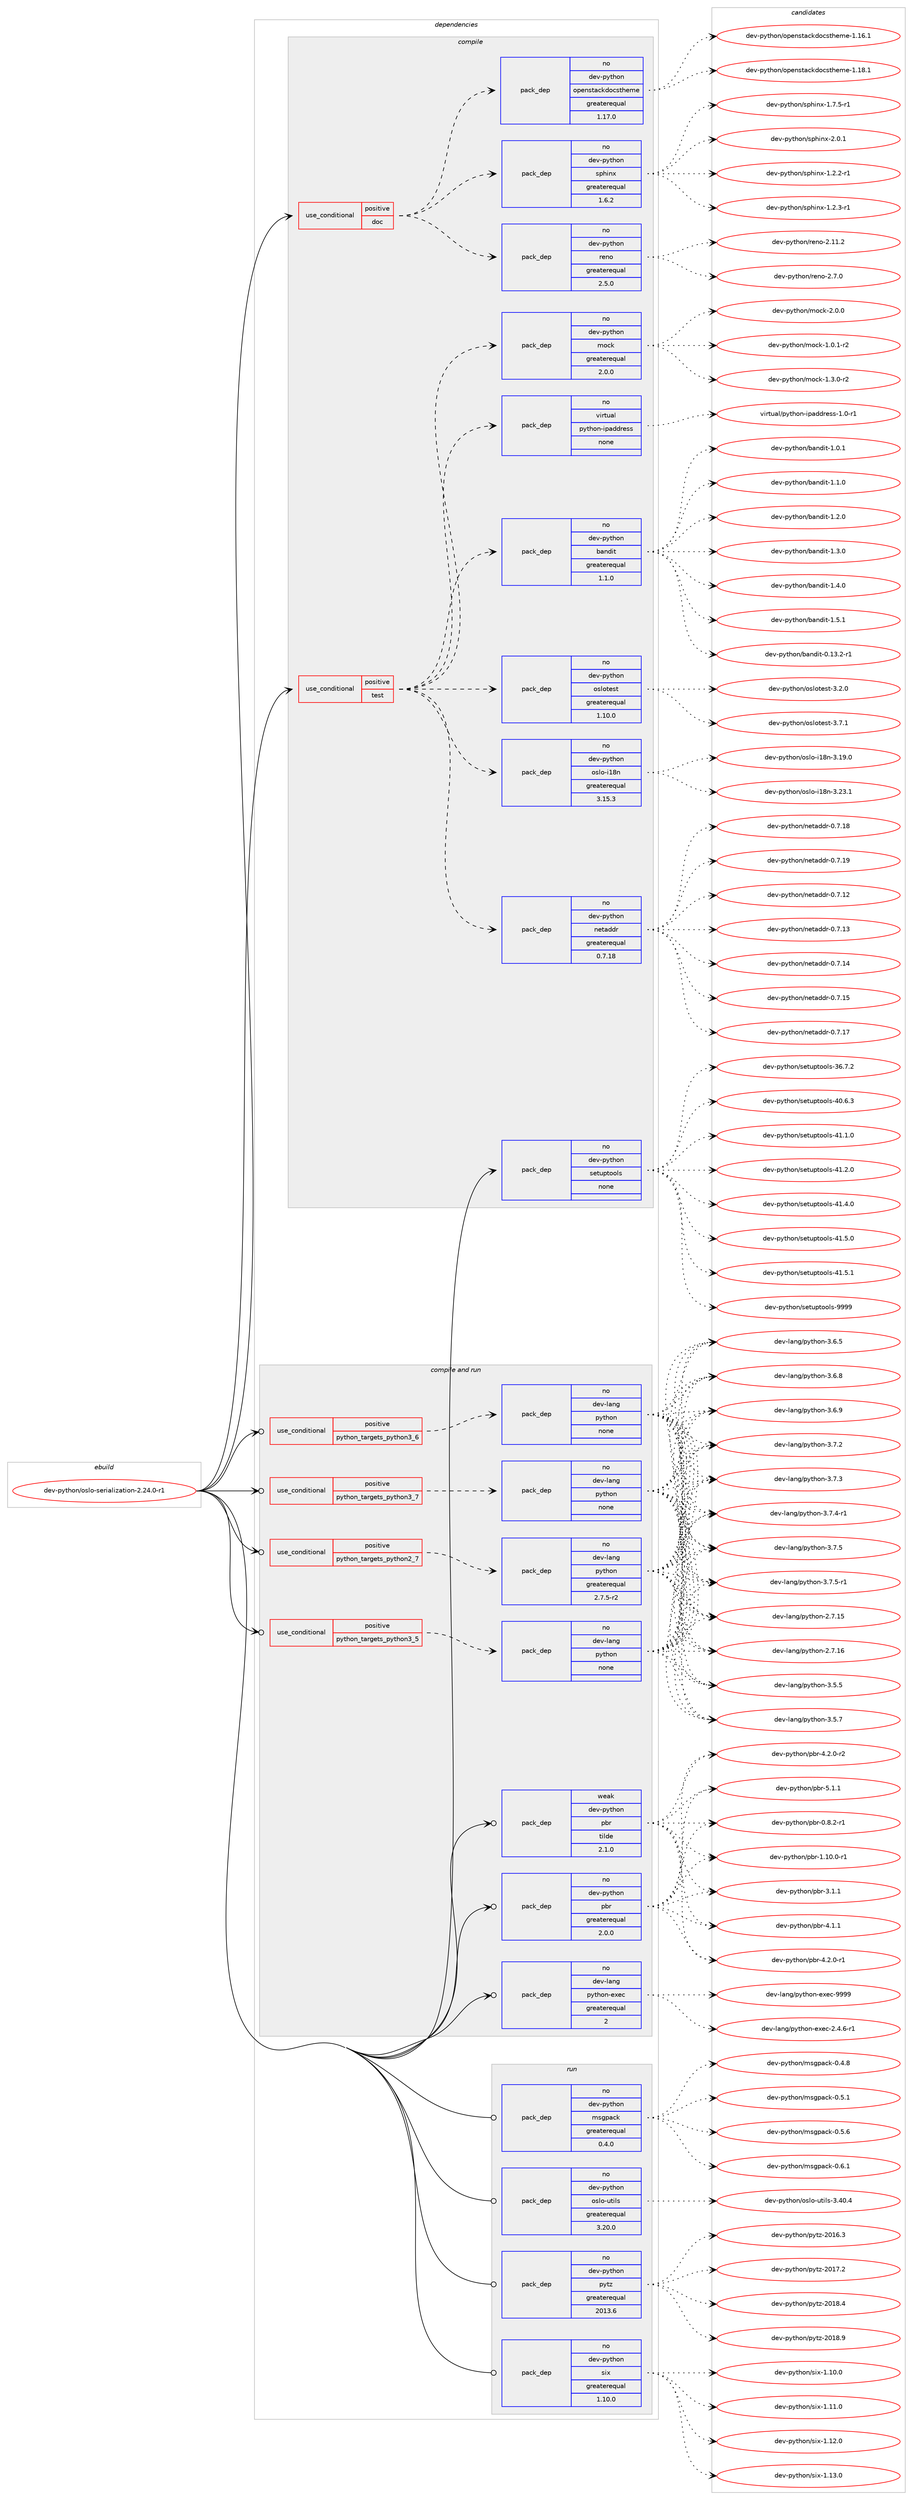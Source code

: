digraph prolog {

# *************
# Graph options
# *************

newrank=true;
concentrate=true;
compound=true;
graph [rankdir=LR,fontname=Helvetica,fontsize=10,ranksep=1.5];#, ranksep=2.5, nodesep=0.2];
edge  [arrowhead=vee];
node  [fontname=Helvetica,fontsize=10];

# **********
# The ebuild
# **********

subgraph cluster_leftcol {
color=gray;
rank=same;
label=<<i>ebuild</i>>;
id [label="dev-python/oslo-serialization-2.24.0-r1", color=red, width=4, href="../dev-python/oslo-serialization-2.24.0-r1.svg"];
}

# ****************
# The dependencies
# ****************

subgraph cluster_midcol {
color=gray;
label=<<i>dependencies</i>>;
subgraph cluster_compile {
fillcolor="#eeeeee";
style=filled;
label=<<i>compile</i>>;
subgraph cond143855 {
dependency619475 [label=<<TABLE BORDER="0" CELLBORDER="1" CELLSPACING="0" CELLPADDING="4"><TR><TD ROWSPAN="3" CELLPADDING="10">use_conditional</TD></TR><TR><TD>positive</TD></TR><TR><TD>doc</TD></TR></TABLE>>, shape=none, color=red];
subgraph pack463810 {
dependency619476 [label=<<TABLE BORDER="0" CELLBORDER="1" CELLSPACING="0" CELLPADDING="4" WIDTH="220"><TR><TD ROWSPAN="6" CELLPADDING="30">pack_dep</TD></TR><TR><TD WIDTH="110">no</TD></TR><TR><TD>dev-python</TD></TR><TR><TD>sphinx</TD></TR><TR><TD>greaterequal</TD></TR><TR><TD>1.6.2</TD></TR></TABLE>>, shape=none, color=blue];
}
dependency619475:e -> dependency619476:w [weight=20,style="dashed",arrowhead="vee"];
subgraph pack463811 {
dependency619477 [label=<<TABLE BORDER="0" CELLBORDER="1" CELLSPACING="0" CELLPADDING="4" WIDTH="220"><TR><TD ROWSPAN="6" CELLPADDING="30">pack_dep</TD></TR><TR><TD WIDTH="110">no</TD></TR><TR><TD>dev-python</TD></TR><TR><TD>openstackdocstheme</TD></TR><TR><TD>greaterequal</TD></TR><TR><TD>1.17.0</TD></TR></TABLE>>, shape=none, color=blue];
}
dependency619475:e -> dependency619477:w [weight=20,style="dashed",arrowhead="vee"];
subgraph pack463812 {
dependency619478 [label=<<TABLE BORDER="0" CELLBORDER="1" CELLSPACING="0" CELLPADDING="4" WIDTH="220"><TR><TD ROWSPAN="6" CELLPADDING="30">pack_dep</TD></TR><TR><TD WIDTH="110">no</TD></TR><TR><TD>dev-python</TD></TR><TR><TD>reno</TD></TR><TR><TD>greaterequal</TD></TR><TR><TD>2.5.0</TD></TR></TABLE>>, shape=none, color=blue];
}
dependency619475:e -> dependency619478:w [weight=20,style="dashed",arrowhead="vee"];
}
id:e -> dependency619475:w [weight=20,style="solid",arrowhead="vee"];
subgraph cond143856 {
dependency619479 [label=<<TABLE BORDER="0" CELLBORDER="1" CELLSPACING="0" CELLPADDING="4"><TR><TD ROWSPAN="3" CELLPADDING="10">use_conditional</TD></TR><TR><TD>positive</TD></TR><TR><TD>test</TD></TR></TABLE>>, shape=none, color=red];
subgraph pack463813 {
dependency619480 [label=<<TABLE BORDER="0" CELLBORDER="1" CELLSPACING="0" CELLPADDING="4" WIDTH="220"><TR><TD ROWSPAN="6" CELLPADDING="30">pack_dep</TD></TR><TR><TD WIDTH="110">no</TD></TR><TR><TD>virtual</TD></TR><TR><TD>python-ipaddress</TD></TR><TR><TD>none</TD></TR><TR><TD></TD></TR></TABLE>>, shape=none, color=blue];
}
dependency619479:e -> dependency619480:w [weight=20,style="dashed",arrowhead="vee"];
subgraph pack463814 {
dependency619481 [label=<<TABLE BORDER="0" CELLBORDER="1" CELLSPACING="0" CELLPADDING="4" WIDTH="220"><TR><TD ROWSPAN="6" CELLPADDING="30">pack_dep</TD></TR><TR><TD WIDTH="110">no</TD></TR><TR><TD>dev-python</TD></TR><TR><TD>mock</TD></TR><TR><TD>greaterequal</TD></TR><TR><TD>2.0.0</TD></TR></TABLE>>, shape=none, color=blue];
}
dependency619479:e -> dependency619481:w [weight=20,style="dashed",arrowhead="vee"];
subgraph pack463815 {
dependency619482 [label=<<TABLE BORDER="0" CELLBORDER="1" CELLSPACING="0" CELLPADDING="4" WIDTH="220"><TR><TD ROWSPAN="6" CELLPADDING="30">pack_dep</TD></TR><TR><TD WIDTH="110">no</TD></TR><TR><TD>dev-python</TD></TR><TR><TD>netaddr</TD></TR><TR><TD>greaterequal</TD></TR><TR><TD>0.7.18</TD></TR></TABLE>>, shape=none, color=blue];
}
dependency619479:e -> dependency619482:w [weight=20,style="dashed",arrowhead="vee"];
subgraph pack463816 {
dependency619483 [label=<<TABLE BORDER="0" CELLBORDER="1" CELLSPACING="0" CELLPADDING="4" WIDTH="220"><TR><TD ROWSPAN="6" CELLPADDING="30">pack_dep</TD></TR><TR><TD WIDTH="110">no</TD></TR><TR><TD>dev-python</TD></TR><TR><TD>oslo-i18n</TD></TR><TR><TD>greaterequal</TD></TR><TR><TD>3.15.3</TD></TR></TABLE>>, shape=none, color=blue];
}
dependency619479:e -> dependency619483:w [weight=20,style="dashed",arrowhead="vee"];
subgraph pack463817 {
dependency619484 [label=<<TABLE BORDER="0" CELLBORDER="1" CELLSPACING="0" CELLPADDING="4" WIDTH="220"><TR><TD ROWSPAN="6" CELLPADDING="30">pack_dep</TD></TR><TR><TD WIDTH="110">no</TD></TR><TR><TD>dev-python</TD></TR><TR><TD>oslotest</TD></TR><TR><TD>greaterequal</TD></TR><TR><TD>1.10.0</TD></TR></TABLE>>, shape=none, color=blue];
}
dependency619479:e -> dependency619484:w [weight=20,style="dashed",arrowhead="vee"];
subgraph pack463818 {
dependency619485 [label=<<TABLE BORDER="0" CELLBORDER="1" CELLSPACING="0" CELLPADDING="4" WIDTH="220"><TR><TD ROWSPAN="6" CELLPADDING="30">pack_dep</TD></TR><TR><TD WIDTH="110">no</TD></TR><TR><TD>dev-python</TD></TR><TR><TD>bandit</TD></TR><TR><TD>greaterequal</TD></TR><TR><TD>1.1.0</TD></TR></TABLE>>, shape=none, color=blue];
}
dependency619479:e -> dependency619485:w [weight=20,style="dashed",arrowhead="vee"];
}
id:e -> dependency619479:w [weight=20,style="solid",arrowhead="vee"];
subgraph pack463819 {
dependency619486 [label=<<TABLE BORDER="0" CELLBORDER="1" CELLSPACING="0" CELLPADDING="4" WIDTH="220"><TR><TD ROWSPAN="6" CELLPADDING="30">pack_dep</TD></TR><TR><TD WIDTH="110">no</TD></TR><TR><TD>dev-python</TD></TR><TR><TD>setuptools</TD></TR><TR><TD>none</TD></TR><TR><TD></TD></TR></TABLE>>, shape=none, color=blue];
}
id:e -> dependency619486:w [weight=20,style="solid",arrowhead="vee"];
}
subgraph cluster_compileandrun {
fillcolor="#eeeeee";
style=filled;
label=<<i>compile and run</i>>;
subgraph cond143857 {
dependency619487 [label=<<TABLE BORDER="0" CELLBORDER="1" CELLSPACING="0" CELLPADDING="4"><TR><TD ROWSPAN="3" CELLPADDING="10">use_conditional</TD></TR><TR><TD>positive</TD></TR><TR><TD>python_targets_python2_7</TD></TR></TABLE>>, shape=none, color=red];
subgraph pack463820 {
dependency619488 [label=<<TABLE BORDER="0" CELLBORDER="1" CELLSPACING="0" CELLPADDING="4" WIDTH="220"><TR><TD ROWSPAN="6" CELLPADDING="30">pack_dep</TD></TR><TR><TD WIDTH="110">no</TD></TR><TR><TD>dev-lang</TD></TR><TR><TD>python</TD></TR><TR><TD>greaterequal</TD></TR><TR><TD>2.7.5-r2</TD></TR></TABLE>>, shape=none, color=blue];
}
dependency619487:e -> dependency619488:w [weight=20,style="dashed",arrowhead="vee"];
}
id:e -> dependency619487:w [weight=20,style="solid",arrowhead="odotvee"];
subgraph cond143858 {
dependency619489 [label=<<TABLE BORDER="0" CELLBORDER="1" CELLSPACING="0" CELLPADDING="4"><TR><TD ROWSPAN="3" CELLPADDING="10">use_conditional</TD></TR><TR><TD>positive</TD></TR><TR><TD>python_targets_python3_5</TD></TR></TABLE>>, shape=none, color=red];
subgraph pack463821 {
dependency619490 [label=<<TABLE BORDER="0" CELLBORDER="1" CELLSPACING="0" CELLPADDING="4" WIDTH="220"><TR><TD ROWSPAN="6" CELLPADDING="30">pack_dep</TD></TR><TR><TD WIDTH="110">no</TD></TR><TR><TD>dev-lang</TD></TR><TR><TD>python</TD></TR><TR><TD>none</TD></TR><TR><TD></TD></TR></TABLE>>, shape=none, color=blue];
}
dependency619489:e -> dependency619490:w [weight=20,style="dashed",arrowhead="vee"];
}
id:e -> dependency619489:w [weight=20,style="solid",arrowhead="odotvee"];
subgraph cond143859 {
dependency619491 [label=<<TABLE BORDER="0" CELLBORDER="1" CELLSPACING="0" CELLPADDING="4"><TR><TD ROWSPAN="3" CELLPADDING="10">use_conditional</TD></TR><TR><TD>positive</TD></TR><TR><TD>python_targets_python3_6</TD></TR></TABLE>>, shape=none, color=red];
subgraph pack463822 {
dependency619492 [label=<<TABLE BORDER="0" CELLBORDER="1" CELLSPACING="0" CELLPADDING="4" WIDTH="220"><TR><TD ROWSPAN="6" CELLPADDING="30">pack_dep</TD></TR><TR><TD WIDTH="110">no</TD></TR><TR><TD>dev-lang</TD></TR><TR><TD>python</TD></TR><TR><TD>none</TD></TR><TR><TD></TD></TR></TABLE>>, shape=none, color=blue];
}
dependency619491:e -> dependency619492:w [weight=20,style="dashed",arrowhead="vee"];
}
id:e -> dependency619491:w [weight=20,style="solid",arrowhead="odotvee"];
subgraph cond143860 {
dependency619493 [label=<<TABLE BORDER="0" CELLBORDER="1" CELLSPACING="0" CELLPADDING="4"><TR><TD ROWSPAN="3" CELLPADDING="10">use_conditional</TD></TR><TR><TD>positive</TD></TR><TR><TD>python_targets_python3_7</TD></TR></TABLE>>, shape=none, color=red];
subgraph pack463823 {
dependency619494 [label=<<TABLE BORDER="0" CELLBORDER="1" CELLSPACING="0" CELLPADDING="4" WIDTH="220"><TR><TD ROWSPAN="6" CELLPADDING="30">pack_dep</TD></TR><TR><TD WIDTH="110">no</TD></TR><TR><TD>dev-lang</TD></TR><TR><TD>python</TD></TR><TR><TD>none</TD></TR><TR><TD></TD></TR></TABLE>>, shape=none, color=blue];
}
dependency619493:e -> dependency619494:w [weight=20,style="dashed",arrowhead="vee"];
}
id:e -> dependency619493:w [weight=20,style="solid",arrowhead="odotvee"];
subgraph pack463824 {
dependency619495 [label=<<TABLE BORDER="0" CELLBORDER="1" CELLSPACING="0" CELLPADDING="4" WIDTH="220"><TR><TD ROWSPAN="6" CELLPADDING="30">pack_dep</TD></TR><TR><TD WIDTH="110">no</TD></TR><TR><TD>dev-lang</TD></TR><TR><TD>python-exec</TD></TR><TR><TD>greaterequal</TD></TR><TR><TD>2</TD></TR></TABLE>>, shape=none, color=blue];
}
id:e -> dependency619495:w [weight=20,style="solid",arrowhead="odotvee"];
subgraph pack463825 {
dependency619496 [label=<<TABLE BORDER="0" CELLBORDER="1" CELLSPACING="0" CELLPADDING="4" WIDTH="220"><TR><TD ROWSPAN="6" CELLPADDING="30">pack_dep</TD></TR><TR><TD WIDTH="110">no</TD></TR><TR><TD>dev-python</TD></TR><TR><TD>pbr</TD></TR><TR><TD>greaterequal</TD></TR><TR><TD>2.0.0</TD></TR></TABLE>>, shape=none, color=blue];
}
id:e -> dependency619496:w [weight=20,style="solid",arrowhead="odotvee"];
subgraph pack463826 {
dependency619497 [label=<<TABLE BORDER="0" CELLBORDER="1" CELLSPACING="0" CELLPADDING="4" WIDTH="220"><TR><TD ROWSPAN="6" CELLPADDING="30">pack_dep</TD></TR><TR><TD WIDTH="110">weak</TD></TR><TR><TD>dev-python</TD></TR><TR><TD>pbr</TD></TR><TR><TD>tilde</TD></TR><TR><TD>2.1.0</TD></TR></TABLE>>, shape=none, color=blue];
}
id:e -> dependency619497:w [weight=20,style="solid",arrowhead="odotvee"];
}
subgraph cluster_run {
fillcolor="#eeeeee";
style=filled;
label=<<i>run</i>>;
subgraph pack463827 {
dependency619498 [label=<<TABLE BORDER="0" CELLBORDER="1" CELLSPACING="0" CELLPADDING="4" WIDTH="220"><TR><TD ROWSPAN="6" CELLPADDING="30">pack_dep</TD></TR><TR><TD WIDTH="110">no</TD></TR><TR><TD>dev-python</TD></TR><TR><TD>msgpack</TD></TR><TR><TD>greaterequal</TD></TR><TR><TD>0.4.0</TD></TR></TABLE>>, shape=none, color=blue];
}
id:e -> dependency619498:w [weight=20,style="solid",arrowhead="odot"];
subgraph pack463828 {
dependency619499 [label=<<TABLE BORDER="0" CELLBORDER="1" CELLSPACING="0" CELLPADDING="4" WIDTH="220"><TR><TD ROWSPAN="6" CELLPADDING="30">pack_dep</TD></TR><TR><TD WIDTH="110">no</TD></TR><TR><TD>dev-python</TD></TR><TR><TD>oslo-utils</TD></TR><TR><TD>greaterequal</TD></TR><TR><TD>3.20.0</TD></TR></TABLE>>, shape=none, color=blue];
}
id:e -> dependency619499:w [weight=20,style="solid",arrowhead="odot"];
subgraph pack463829 {
dependency619500 [label=<<TABLE BORDER="0" CELLBORDER="1" CELLSPACING="0" CELLPADDING="4" WIDTH="220"><TR><TD ROWSPAN="6" CELLPADDING="30">pack_dep</TD></TR><TR><TD WIDTH="110">no</TD></TR><TR><TD>dev-python</TD></TR><TR><TD>pytz</TD></TR><TR><TD>greaterequal</TD></TR><TR><TD>2013.6</TD></TR></TABLE>>, shape=none, color=blue];
}
id:e -> dependency619500:w [weight=20,style="solid",arrowhead="odot"];
subgraph pack463830 {
dependency619501 [label=<<TABLE BORDER="0" CELLBORDER="1" CELLSPACING="0" CELLPADDING="4" WIDTH="220"><TR><TD ROWSPAN="6" CELLPADDING="30">pack_dep</TD></TR><TR><TD WIDTH="110">no</TD></TR><TR><TD>dev-python</TD></TR><TR><TD>six</TD></TR><TR><TD>greaterequal</TD></TR><TR><TD>1.10.0</TD></TR></TABLE>>, shape=none, color=blue];
}
id:e -> dependency619501:w [weight=20,style="solid",arrowhead="odot"];
}
}

# **************
# The candidates
# **************

subgraph cluster_choices {
rank=same;
color=gray;
label=<<i>candidates</i>>;

subgraph choice463810 {
color=black;
nodesep=1;
choice10010111845112121116104111110471151121041051101204549465046504511449 [label="dev-python/sphinx-1.2.2-r1", color=red, width=4,href="../dev-python/sphinx-1.2.2-r1.svg"];
choice10010111845112121116104111110471151121041051101204549465046514511449 [label="dev-python/sphinx-1.2.3-r1", color=red, width=4,href="../dev-python/sphinx-1.2.3-r1.svg"];
choice10010111845112121116104111110471151121041051101204549465546534511449 [label="dev-python/sphinx-1.7.5-r1", color=red, width=4,href="../dev-python/sphinx-1.7.5-r1.svg"];
choice1001011184511212111610411111047115112104105110120455046484649 [label="dev-python/sphinx-2.0.1", color=red, width=4,href="../dev-python/sphinx-2.0.1.svg"];
dependency619476:e -> choice10010111845112121116104111110471151121041051101204549465046504511449:w [style=dotted,weight="100"];
dependency619476:e -> choice10010111845112121116104111110471151121041051101204549465046514511449:w [style=dotted,weight="100"];
dependency619476:e -> choice10010111845112121116104111110471151121041051101204549465546534511449:w [style=dotted,weight="100"];
dependency619476:e -> choice1001011184511212111610411111047115112104105110120455046484649:w [style=dotted,weight="100"];
}
subgraph choice463811 {
color=black;
nodesep=1;
choice100101118451121211161041111104711111210111011511697991071001119911511610410110910145494649544649 [label="dev-python/openstackdocstheme-1.16.1", color=red, width=4,href="../dev-python/openstackdocstheme-1.16.1.svg"];
choice100101118451121211161041111104711111210111011511697991071001119911511610410110910145494649564649 [label="dev-python/openstackdocstheme-1.18.1", color=red, width=4,href="../dev-python/openstackdocstheme-1.18.1.svg"];
dependency619477:e -> choice100101118451121211161041111104711111210111011511697991071001119911511610410110910145494649544649:w [style=dotted,weight="100"];
dependency619477:e -> choice100101118451121211161041111104711111210111011511697991071001119911511610410110910145494649564649:w [style=dotted,weight="100"];
}
subgraph choice463812 {
color=black;
nodesep=1;
choice100101118451121211161041111104711410111011145504649494650 [label="dev-python/reno-2.11.2", color=red, width=4,href="../dev-python/reno-2.11.2.svg"];
choice1001011184511212111610411111047114101110111455046554648 [label="dev-python/reno-2.7.0", color=red, width=4,href="../dev-python/reno-2.7.0.svg"];
dependency619478:e -> choice100101118451121211161041111104711410111011145504649494650:w [style=dotted,weight="100"];
dependency619478:e -> choice1001011184511212111610411111047114101110111455046554648:w [style=dotted,weight="100"];
}
subgraph choice463813 {
color=black;
nodesep=1;
choice11810511411611797108471121211161041111104510511297100100114101115115454946484511449 [label="virtual/python-ipaddress-1.0-r1", color=red, width=4,href="../virtual/python-ipaddress-1.0-r1.svg"];
dependency619480:e -> choice11810511411611797108471121211161041111104510511297100100114101115115454946484511449:w [style=dotted,weight="100"];
}
subgraph choice463814 {
color=black;
nodesep=1;
choice1001011184511212111610411111047109111991074549464846494511450 [label="dev-python/mock-1.0.1-r2", color=red, width=4,href="../dev-python/mock-1.0.1-r2.svg"];
choice1001011184511212111610411111047109111991074549465146484511450 [label="dev-python/mock-1.3.0-r2", color=red, width=4,href="../dev-python/mock-1.3.0-r2.svg"];
choice100101118451121211161041111104710911199107455046484648 [label="dev-python/mock-2.0.0", color=red, width=4,href="../dev-python/mock-2.0.0.svg"];
dependency619481:e -> choice1001011184511212111610411111047109111991074549464846494511450:w [style=dotted,weight="100"];
dependency619481:e -> choice1001011184511212111610411111047109111991074549465146484511450:w [style=dotted,weight="100"];
dependency619481:e -> choice100101118451121211161041111104710911199107455046484648:w [style=dotted,weight="100"];
}
subgraph choice463815 {
color=black;
nodesep=1;
choice10010111845112121116104111110471101011169710010011445484655464950 [label="dev-python/netaddr-0.7.12", color=red, width=4,href="../dev-python/netaddr-0.7.12.svg"];
choice10010111845112121116104111110471101011169710010011445484655464951 [label="dev-python/netaddr-0.7.13", color=red, width=4,href="../dev-python/netaddr-0.7.13.svg"];
choice10010111845112121116104111110471101011169710010011445484655464952 [label="dev-python/netaddr-0.7.14", color=red, width=4,href="../dev-python/netaddr-0.7.14.svg"];
choice10010111845112121116104111110471101011169710010011445484655464953 [label="dev-python/netaddr-0.7.15", color=red, width=4,href="../dev-python/netaddr-0.7.15.svg"];
choice10010111845112121116104111110471101011169710010011445484655464955 [label="dev-python/netaddr-0.7.17", color=red, width=4,href="../dev-python/netaddr-0.7.17.svg"];
choice10010111845112121116104111110471101011169710010011445484655464956 [label="dev-python/netaddr-0.7.18", color=red, width=4,href="../dev-python/netaddr-0.7.18.svg"];
choice10010111845112121116104111110471101011169710010011445484655464957 [label="dev-python/netaddr-0.7.19", color=red, width=4,href="../dev-python/netaddr-0.7.19.svg"];
dependency619482:e -> choice10010111845112121116104111110471101011169710010011445484655464950:w [style=dotted,weight="100"];
dependency619482:e -> choice10010111845112121116104111110471101011169710010011445484655464951:w [style=dotted,weight="100"];
dependency619482:e -> choice10010111845112121116104111110471101011169710010011445484655464952:w [style=dotted,weight="100"];
dependency619482:e -> choice10010111845112121116104111110471101011169710010011445484655464953:w [style=dotted,weight="100"];
dependency619482:e -> choice10010111845112121116104111110471101011169710010011445484655464955:w [style=dotted,weight="100"];
dependency619482:e -> choice10010111845112121116104111110471101011169710010011445484655464956:w [style=dotted,weight="100"];
dependency619482:e -> choice10010111845112121116104111110471101011169710010011445484655464957:w [style=dotted,weight="100"];
}
subgraph choice463816 {
color=black;
nodesep=1;
choice100101118451121211161041111104711111510811145105495611045514649574648 [label="dev-python/oslo-i18n-3.19.0", color=red, width=4,href="../dev-python/oslo-i18n-3.19.0.svg"];
choice100101118451121211161041111104711111510811145105495611045514650514649 [label="dev-python/oslo-i18n-3.23.1", color=red, width=4,href="../dev-python/oslo-i18n-3.23.1.svg"];
dependency619483:e -> choice100101118451121211161041111104711111510811145105495611045514649574648:w [style=dotted,weight="100"];
dependency619483:e -> choice100101118451121211161041111104711111510811145105495611045514650514649:w [style=dotted,weight="100"];
}
subgraph choice463817 {
color=black;
nodesep=1;
choice1001011184511212111610411111047111115108111116101115116455146504648 [label="dev-python/oslotest-3.2.0", color=red, width=4,href="../dev-python/oslotest-3.2.0.svg"];
choice1001011184511212111610411111047111115108111116101115116455146554649 [label="dev-python/oslotest-3.7.1", color=red, width=4,href="../dev-python/oslotest-3.7.1.svg"];
dependency619484:e -> choice1001011184511212111610411111047111115108111116101115116455146504648:w [style=dotted,weight="100"];
dependency619484:e -> choice1001011184511212111610411111047111115108111116101115116455146554649:w [style=dotted,weight="100"];
}
subgraph choice463818 {
color=black;
nodesep=1;
choice10010111845112121116104111110479897110100105116454846495146504511449 [label="dev-python/bandit-0.13.2-r1", color=red, width=4,href="../dev-python/bandit-0.13.2-r1.svg"];
choice10010111845112121116104111110479897110100105116454946484649 [label="dev-python/bandit-1.0.1", color=red, width=4,href="../dev-python/bandit-1.0.1.svg"];
choice10010111845112121116104111110479897110100105116454946494648 [label="dev-python/bandit-1.1.0", color=red, width=4,href="../dev-python/bandit-1.1.0.svg"];
choice10010111845112121116104111110479897110100105116454946504648 [label="dev-python/bandit-1.2.0", color=red, width=4,href="../dev-python/bandit-1.2.0.svg"];
choice10010111845112121116104111110479897110100105116454946514648 [label="dev-python/bandit-1.3.0", color=red, width=4,href="../dev-python/bandit-1.3.0.svg"];
choice10010111845112121116104111110479897110100105116454946524648 [label="dev-python/bandit-1.4.0", color=red, width=4,href="../dev-python/bandit-1.4.0.svg"];
choice10010111845112121116104111110479897110100105116454946534649 [label="dev-python/bandit-1.5.1", color=red, width=4,href="../dev-python/bandit-1.5.1.svg"];
dependency619485:e -> choice10010111845112121116104111110479897110100105116454846495146504511449:w [style=dotted,weight="100"];
dependency619485:e -> choice10010111845112121116104111110479897110100105116454946484649:w [style=dotted,weight="100"];
dependency619485:e -> choice10010111845112121116104111110479897110100105116454946494648:w [style=dotted,weight="100"];
dependency619485:e -> choice10010111845112121116104111110479897110100105116454946504648:w [style=dotted,weight="100"];
dependency619485:e -> choice10010111845112121116104111110479897110100105116454946514648:w [style=dotted,weight="100"];
dependency619485:e -> choice10010111845112121116104111110479897110100105116454946524648:w [style=dotted,weight="100"];
dependency619485:e -> choice10010111845112121116104111110479897110100105116454946534649:w [style=dotted,weight="100"];
}
subgraph choice463819 {
color=black;
nodesep=1;
choice100101118451121211161041111104711510111611711211611111110811545515446554650 [label="dev-python/setuptools-36.7.2", color=red, width=4,href="../dev-python/setuptools-36.7.2.svg"];
choice100101118451121211161041111104711510111611711211611111110811545524846544651 [label="dev-python/setuptools-40.6.3", color=red, width=4,href="../dev-python/setuptools-40.6.3.svg"];
choice100101118451121211161041111104711510111611711211611111110811545524946494648 [label="dev-python/setuptools-41.1.0", color=red, width=4,href="../dev-python/setuptools-41.1.0.svg"];
choice100101118451121211161041111104711510111611711211611111110811545524946504648 [label="dev-python/setuptools-41.2.0", color=red, width=4,href="../dev-python/setuptools-41.2.0.svg"];
choice100101118451121211161041111104711510111611711211611111110811545524946524648 [label="dev-python/setuptools-41.4.0", color=red, width=4,href="../dev-python/setuptools-41.4.0.svg"];
choice100101118451121211161041111104711510111611711211611111110811545524946534648 [label="dev-python/setuptools-41.5.0", color=red, width=4,href="../dev-python/setuptools-41.5.0.svg"];
choice100101118451121211161041111104711510111611711211611111110811545524946534649 [label="dev-python/setuptools-41.5.1", color=red, width=4,href="../dev-python/setuptools-41.5.1.svg"];
choice10010111845112121116104111110471151011161171121161111111081154557575757 [label="dev-python/setuptools-9999", color=red, width=4,href="../dev-python/setuptools-9999.svg"];
dependency619486:e -> choice100101118451121211161041111104711510111611711211611111110811545515446554650:w [style=dotted,weight="100"];
dependency619486:e -> choice100101118451121211161041111104711510111611711211611111110811545524846544651:w [style=dotted,weight="100"];
dependency619486:e -> choice100101118451121211161041111104711510111611711211611111110811545524946494648:w [style=dotted,weight="100"];
dependency619486:e -> choice100101118451121211161041111104711510111611711211611111110811545524946504648:w [style=dotted,weight="100"];
dependency619486:e -> choice100101118451121211161041111104711510111611711211611111110811545524946524648:w [style=dotted,weight="100"];
dependency619486:e -> choice100101118451121211161041111104711510111611711211611111110811545524946534648:w [style=dotted,weight="100"];
dependency619486:e -> choice100101118451121211161041111104711510111611711211611111110811545524946534649:w [style=dotted,weight="100"];
dependency619486:e -> choice10010111845112121116104111110471151011161171121161111111081154557575757:w [style=dotted,weight="100"];
}
subgraph choice463820 {
color=black;
nodesep=1;
choice10010111845108971101034711212111610411111045504655464953 [label="dev-lang/python-2.7.15", color=red, width=4,href="../dev-lang/python-2.7.15.svg"];
choice10010111845108971101034711212111610411111045504655464954 [label="dev-lang/python-2.7.16", color=red, width=4,href="../dev-lang/python-2.7.16.svg"];
choice100101118451089711010347112121116104111110455146534653 [label="dev-lang/python-3.5.5", color=red, width=4,href="../dev-lang/python-3.5.5.svg"];
choice100101118451089711010347112121116104111110455146534655 [label="dev-lang/python-3.5.7", color=red, width=4,href="../dev-lang/python-3.5.7.svg"];
choice100101118451089711010347112121116104111110455146544653 [label="dev-lang/python-3.6.5", color=red, width=4,href="../dev-lang/python-3.6.5.svg"];
choice100101118451089711010347112121116104111110455146544656 [label="dev-lang/python-3.6.8", color=red, width=4,href="../dev-lang/python-3.6.8.svg"];
choice100101118451089711010347112121116104111110455146544657 [label="dev-lang/python-3.6.9", color=red, width=4,href="../dev-lang/python-3.6.9.svg"];
choice100101118451089711010347112121116104111110455146554650 [label="dev-lang/python-3.7.2", color=red, width=4,href="../dev-lang/python-3.7.2.svg"];
choice100101118451089711010347112121116104111110455146554651 [label="dev-lang/python-3.7.3", color=red, width=4,href="../dev-lang/python-3.7.3.svg"];
choice1001011184510897110103471121211161041111104551465546524511449 [label="dev-lang/python-3.7.4-r1", color=red, width=4,href="../dev-lang/python-3.7.4-r1.svg"];
choice100101118451089711010347112121116104111110455146554653 [label="dev-lang/python-3.7.5", color=red, width=4,href="../dev-lang/python-3.7.5.svg"];
choice1001011184510897110103471121211161041111104551465546534511449 [label="dev-lang/python-3.7.5-r1", color=red, width=4,href="../dev-lang/python-3.7.5-r1.svg"];
dependency619488:e -> choice10010111845108971101034711212111610411111045504655464953:w [style=dotted,weight="100"];
dependency619488:e -> choice10010111845108971101034711212111610411111045504655464954:w [style=dotted,weight="100"];
dependency619488:e -> choice100101118451089711010347112121116104111110455146534653:w [style=dotted,weight="100"];
dependency619488:e -> choice100101118451089711010347112121116104111110455146534655:w [style=dotted,weight="100"];
dependency619488:e -> choice100101118451089711010347112121116104111110455146544653:w [style=dotted,weight="100"];
dependency619488:e -> choice100101118451089711010347112121116104111110455146544656:w [style=dotted,weight="100"];
dependency619488:e -> choice100101118451089711010347112121116104111110455146544657:w [style=dotted,weight="100"];
dependency619488:e -> choice100101118451089711010347112121116104111110455146554650:w [style=dotted,weight="100"];
dependency619488:e -> choice100101118451089711010347112121116104111110455146554651:w [style=dotted,weight="100"];
dependency619488:e -> choice1001011184510897110103471121211161041111104551465546524511449:w [style=dotted,weight="100"];
dependency619488:e -> choice100101118451089711010347112121116104111110455146554653:w [style=dotted,weight="100"];
dependency619488:e -> choice1001011184510897110103471121211161041111104551465546534511449:w [style=dotted,weight="100"];
}
subgraph choice463821 {
color=black;
nodesep=1;
choice10010111845108971101034711212111610411111045504655464953 [label="dev-lang/python-2.7.15", color=red, width=4,href="../dev-lang/python-2.7.15.svg"];
choice10010111845108971101034711212111610411111045504655464954 [label="dev-lang/python-2.7.16", color=red, width=4,href="../dev-lang/python-2.7.16.svg"];
choice100101118451089711010347112121116104111110455146534653 [label="dev-lang/python-3.5.5", color=red, width=4,href="../dev-lang/python-3.5.5.svg"];
choice100101118451089711010347112121116104111110455146534655 [label="dev-lang/python-3.5.7", color=red, width=4,href="../dev-lang/python-3.5.7.svg"];
choice100101118451089711010347112121116104111110455146544653 [label="dev-lang/python-3.6.5", color=red, width=4,href="../dev-lang/python-3.6.5.svg"];
choice100101118451089711010347112121116104111110455146544656 [label="dev-lang/python-3.6.8", color=red, width=4,href="../dev-lang/python-3.6.8.svg"];
choice100101118451089711010347112121116104111110455146544657 [label="dev-lang/python-3.6.9", color=red, width=4,href="../dev-lang/python-3.6.9.svg"];
choice100101118451089711010347112121116104111110455146554650 [label="dev-lang/python-3.7.2", color=red, width=4,href="../dev-lang/python-3.7.2.svg"];
choice100101118451089711010347112121116104111110455146554651 [label="dev-lang/python-3.7.3", color=red, width=4,href="../dev-lang/python-3.7.3.svg"];
choice1001011184510897110103471121211161041111104551465546524511449 [label="dev-lang/python-3.7.4-r1", color=red, width=4,href="../dev-lang/python-3.7.4-r1.svg"];
choice100101118451089711010347112121116104111110455146554653 [label="dev-lang/python-3.7.5", color=red, width=4,href="../dev-lang/python-3.7.5.svg"];
choice1001011184510897110103471121211161041111104551465546534511449 [label="dev-lang/python-3.7.5-r1", color=red, width=4,href="../dev-lang/python-3.7.5-r1.svg"];
dependency619490:e -> choice10010111845108971101034711212111610411111045504655464953:w [style=dotted,weight="100"];
dependency619490:e -> choice10010111845108971101034711212111610411111045504655464954:w [style=dotted,weight="100"];
dependency619490:e -> choice100101118451089711010347112121116104111110455146534653:w [style=dotted,weight="100"];
dependency619490:e -> choice100101118451089711010347112121116104111110455146534655:w [style=dotted,weight="100"];
dependency619490:e -> choice100101118451089711010347112121116104111110455146544653:w [style=dotted,weight="100"];
dependency619490:e -> choice100101118451089711010347112121116104111110455146544656:w [style=dotted,weight="100"];
dependency619490:e -> choice100101118451089711010347112121116104111110455146544657:w [style=dotted,weight="100"];
dependency619490:e -> choice100101118451089711010347112121116104111110455146554650:w [style=dotted,weight="100"];
dependency619490:e -> choice100101118451089711010347112121116104111110455146554651:w [style=dotted,weight="100"];
dependency619490:e -> choice1001011184510897110103471121211161041111104551465546524511449:w [style=dotted,weight="100"];
dependency619490:e -> choice100101118451089711010347112121116104111110455146554653:w [style=dotted,weight="100"];
dependency619490:e -> choice1001011184510897110103471121211161041111104551465546534511449:w [style=dotted,weight="100"];
}
subgraph choice463822 {
color=black;
nodesep=1;
choice10010111845108971101034711212111610411111045504655464953 [label="dev-lang/python-2.7.15", color=red, width=4,href="../dev-lang/python-2.7.15.svg"];
choice10010111845108971101034711212111610411111045504655464954 [label="dev-lang/python-2.7.16", color=red, width=4,href="../dev-lang/python-2.7.16.svg"];
choice100101118451089711010347112121116104111110455146534653 [label="dev-lang/python-3.5.5", color=red, width=4,href="../dev-lang/python-3.5.5.svg"];
choice100101118451089711010347112121116104111110455146534655 [label="dev-lang/python-3.5.7", color=red, width=4,href="../dev-lang/python-3.5.7.svg"];
choice100101118451089711010347112121116104111110455146544653 [label="dev-lang/python-3.6.5", color=red, width=4,href="../dev-lang/python-3.6.5.svg"];
choice100101118451089711010347112121116104111110455146544656 [label="dev-lang/python-3.6.8", color=red, width=4,href="../dev-lang/python-3.6.8.svg"];
choice100101118451089711010347112121116104111110455146544657 [label="dev-lang/python-3.6.9", color=red, width=4,href="../dev-lang/python-3.6.9.svg"];
choice100101118451089711010347112121116104111110455146554650 [label="dev-lang/python-3.7.2", color=red, width=4,href="../dev-lang/python-3.7.2.svg"];
choice100101118451089711010347112121116104111110455146554651 [label="dev-lang/python-3.7.3", color=red, width=4,href="../dev-lang/python-3.7.3.svg"];
choice1001011184510897110103471121211161041111104551465546524511449 [label="dev-lang/python-3.7.4-r1", color=red, width=4,href="../dev-lang/python-3.7.4-r1.svg"];
choice100101118451089711010347112121116104111110455146554653 [label="dev-lang/python-3.7.5", color=red, width=4,href="../dev-lang/python-3.7.5.svg"];
choice1001011184510897110103471121211161041111104551465546534511449 [label="dev-lang/python-3.7.5-r1", color=red, width=4,href="../dev-lang/python-3.7.5-r1.svg"];
dependency619492:e -> choice10010111845108971101034711212111610411111045504655464953:w [style=dotted,weight="100"];
dependency619492:e -> choice10010111845108971101034711212111610411111045504655464954:w [style=dotted,weight="100"];
dependency619492:e -> choice100101118451089711010347112121116104111110455146534653:w [style=dotted,weight="100"];
dependency619492:e -> choice100101118451089711010347112121116104111110455146534655:w [style=dotted,weight="100"];
dependency619492:e -> choice100101118451089711010347112121116104111110455146544653:w [style=dotted,weight="100"];
dependency619492:e -> choice100101118451089711010347112121116104111110455146544656:w [style=dotted,weight="100"];
dependency619492:e -> choice100101118451089711010347112121116104111110455146544657:w [style=dotted,weight="100"];
dependency619492:e -> choice100101118451089711010347112121116104111110455146554650:w [style=dotted,weight="100"];
dependency619492:e -> choice100101118451089711010347112121116104111110455146554651:w [style=dotted,weight="100"];
dependency619492:e -> choice1001011184510897110103471121211161041111104551465546524511449:w [style=dotted,weight="100"];
dependency619492:e -> choice100101118451089711010347112121116104111110455146554653:w [style=dotted,weight="100"];
dependency619492:e -> choice1001011184510897110103471121211161041111104551465546534511449:w [style=dotted,weight="100"];
}
subgraph choice463823 {
color=black;
nodesep=1;
choice10010111845108971101034711212111610411111045504655464953 [label="dev-lang/python-2.7.15", color=red, width=4,href="../dev-lang/python-2.7.15.svg"];
choice10010111845108971101034711212111610411111045504655464954 [label="dev-lang/python-2.7.16", color=red, width=4,href="../dev-lang/python-2.7.16.svg"];
choice100101118451089711010347112121116104111110455146534653 [label="dev-lang/python-3.5.5", color=red, width=4,href="../dev-lang/python-3.5.5.svg"];
choice100101118451089711010347112121116104111110455146534655 [label="dev-lang/python-3.5.7", color=red, width=4,href="../dev-lang/python-3.5.7.svg"];
choice100101118451089711010347112121116104111110455146544653 [label="dev-lang/python-3.6.5", color=red, width=4,href="../dev-lang/python-3.6.5.svg"];
choice100101118451089711010347112121116104111110455146544656 [label="dev-lang/python-3.6.8", color=red, width=4,href="../dev-lang/python-3.6.8.svg"];
choice100101118451089711010347112121116104111110455146544657 [label="dev-lang/python-3.6.9", color=red, width=4,href="../dev-lang/python-3.6.9.svg"];
choice100101118451089711010347112121116104111110455146554650 [label="dev-lang/python-3.7.2", color=red, width=4,href="../dev-lang/python-3.7.2.svg"];
choice100101118451089711010347112121116104111110455146554651 [label="dev-lang/python-3.7.3", color=red, width=4,href="../dev-lang/python-3.7.3.svg"];
choice1001011184510897110103471121211161041111104551465546524511449 [label="dev-lang/python-3.7.4-r1", color=red, width=4,href="../dev-lang/python-3.7.4-r1.svg"];
choice100101118451089711010347112121116104111110455146554653 [label="dev-lang/python-3.7.5", color=red, width=4,href="../dev-lang/python-3.7.5.svg"];
choice1001011184510897110103471121211161041111104551465546534511449 [label="dev-lang/python-3.7.5-r1", color=red, width=4,href="../dev-lang/python-3.7.5-r1.svg"];
dependency619494:e -> choice10010111845108971101034711212111610411111045504655464953:w [style=dotted,weight="100"];
dependency619494:e -> choice10010111845108971101034711212111610411111045504655464954:w [style=dotted,weight="100"];
dependency619494:e -> choice100101118451089711010347112121116104111110455146534653:w [style=dotted,weight="100"];
dependency619494:e -> choice100101118451089711010347112121116104111110455146534655:w [style=dotted,weight="100"];
dependency619494:e -> choice100101118451089711010347112121116104111110455146544653:w [style=dotted,weight="100"];
dependency619494:e -> choice100101118451089711010347112121116104111110455146544656:w [style=dotted,weight="100"];
dependency619494:e -> choice100101118451089711010347112121116104111110455146544657:w [style=dotted,weight="100"];
dependency619494:e -> choice100101118451089711010347112121116104111110455146554650:w [style=dotted,weight="100"];
dependency619494:e -> choice100101118451089711010347112121116104111110455146554651:w [style=dotted,weight="100"];
dependency619494:e -> choice1001011184510897110103471121211161041111104551465546524511449:w [style=dotted,weight="100"];
dependency619494:e -> choice100101118451089711010347112121116104111110455146554653:w [style=dotted,weight="100"];
dependency619494:e -> choice1001011184510897110103471121211161041111104551465546534511449:w [style=dotted,weight="100"];
}
subgraph choice463824 {
color=black;
nodesep=1;
choice10010111845108971101034711212111610411111045101120101994550465246544511449 [label="dev-lang/python-exec-2.4.6-r1", color=red, width=4,href="../dev-lang/python-exec-2.4.6-r1.svg"];
choice10010111845108971101034711212111610411111045101120101994557575757 [label="dev-lang/python-exec-9999", color=red, width=4,href="../dev-lang/python-exec-9999.svg"];
dependency619495:e -> choice10010111845108971101034711212111610411111045101120101994550465246544511449:w [style=dotted,weight="100"];
dependency619495:e -> choice10010111845108971101034711212111610411111045101120101994557575757:w [style=dotted,weight="100"];
}
subgraph choice463825 {
color=black;
nodesep=1;
choice1001011184511212111610411111047112981144548465646504511449 [label="dev-python/pbr-0.8.2-r1", color=red, width=4,href="../dev-python/pbr-0.8.2-r1.svg"];
choice100101118451121211161041111104711298114454946494846484511449 [label="dev-python/pbr-1.10.0-r1", color=red, width=4,href="../dev-python/pbr-1.10.0-r1.svg"];
choice100101118451121211161041111104711298114455146494649 [label="dev-python/pbr-3.1.1", color=red, width=4,href="../dev-python/pbr-3.1.1.svg"];
choice100101118451121211161041111104711298114455246494649 [label="dev-python/pbr-4.1.1", color=red, width=4,href="../dev-python/pbr-4.1.1.svg"];
choice1001011184511212111610411111047112981144552465046484511449 [label="dev-python/pbr-4.2.0-r1", color=red, width=4,href="../dev-python/pbr-4.2.0-r1.svg"];
choice1001011184511212111610411111047112981144552465046484511450 [label="dev-python/pbr-4.2.0-r2", color=red, width=4,href="../dev-python/pbr-4.2.0-r2.svg"];
choice100101118451121211161041111104711298114455346494649 [label="dev-python/pbr-5.1.1", color=red, width=4,href="../dev-python/pbr-5.1.1.svg"];
dependency619496:e -> choice1001011184511212111610411111047112981144548465646504511449:w [style=dotted,weight="100"];
dependency619496:e -> choice100101118451121211161041111104711298114454946494846484511449:w [style=dotted,weight="100"];
dependency619496:e -> choice100101118451121211161041111104711298114455146494649:w [style=dotted,weight="100"];
dependency619496:e -> choice100101118451121211161041111104711298114455246494649:w [style=dotted,weight="100"];
dependency619496:e -> choice1001011184511212111610411111047112981144552465046484511449:w [style=dotted,weight="100"];
dependency619496:e -> choice1001011184511212111610411111047112981144552465046484511450:w [style=dotted,weight="100"];
dependency619496:e -> choice100101118451121211161041111104711298114455346494649:w [style=dotted,weight="100"];
}
subgraph choice463826 {
color=black;
nodesep=1;
choice1001011184511212111610411111047112981144548465646504511449 [label="dev-python/pbr-0.8.2-r1", color=red, width=4,href="../dev-python/pbr-0.8.2-r1.svg"];
choice100101118451121211161041111104711298114454946494846484511449 [label="dev-python/pbr-1.10.0-r1", color=red, width=4,href="../dev-python/pbr-1.10.0-r1.svg"];
choice100101118451121211161041111104711298114455146494649 [label="dev-python/pbr-3.1.1", color=red, width=4,href="../dev-python/pbr-3.1.1.svg"];
choice100101118451121211161041111104711298114455246494649 [label="dev-python/pbr-4.1.1", color=red, width=4,href="../dev-python/pbr-4.1.1.svg"];
choice1001011184511212111610411111047112981144552465046484511449 [label="dev-python/pbr-4.2.0-r1", color=red, width=4,href="../dev-python/pbr-4.2.0-r1.svg"];
choice1001011184511212111610411111047112981144552465046484511450 [label="dev-python/pbr-4.2.0-r2", color=red, width=4,href="../dev-python/pbr-4.2.0-r2.svg"];
choice100101118451121211161041111104711298114455346494649 [label="dev-python/pbr-5.1.1", color=red, width=4,href="../dev-python/pbr-5.1.1.svg"];
dependency619497:e -> choice1001011184511212111610411111047112981144548465646504511449:w [style=dotted,weight="100"];
dependency619497:e -> choice100101118451121211161041111104711298114454946494846484511449:w [style=dotted,weight="100"];
dependency619497:e -> choice100101118451121211161041111104711298114455146494649:w [style=dotted,weight="100"];
dependency619497:e -> choice100101118451121211161041111104711298114455246494649:w [style=dotted,weight="100"];
dependency619497:e -> choice1001011184511212111610411111047112981144552465046484511449:w [style=dotted,weight="100"];
dependency619497:e -> choice1001011184511212111610411111047112981144552465046484511450:w [style=dotted,weight="100"];
dependency619497:e -> choice100101118451121211161041111104711298114455346494649:w [style=dotted,weight="100"];
}
subgraph choice463827 {
color=black;
nodesep=1;
choice10010111845112121116104111110471091151031129799107454846524656 [label="dev-python/msgpack-0.4.8", color=red, width=4,href="../dev-python/msgpack-0.4.8.svg"];
choice10010111845112121116104111110471091151031129799107454846534649 [label="dev-python/msgpack-0.5.1", color=red, width=4,href="../dev-python/msgpack-0.5.1.svg"];
choice10010111845112121116104111110471091151031129799107454846534654 [label="dev-python/msgpack-0.5.6", color=red, width=4,href="../dev-python/msgpack-0.5.6.svg"];
choice10010111845112121116104111110471091151031129799107454846544649 [label="dev-python/msgpack-0.6.1", color=red, width=4,href="../dev-python/msgpack-0.6.1.svg"];
dependency619498:e -> choice10010111845112121116104111110471091151031129799107454846524656:w [style=dotted,weight="100"];
dependency619498:e -> choice10010111845112121116104111110471091151031129799107454846534649:w [style=dotted,weight="100"];
dependency619498:e -> choice10010111845112121116104111110471091151031129799107454846534654:w [style=dotted,weight="100"];
dependency619498:e -> choice10010111845112121116104111110471091151031129799107454846544649:w [style=dotted,weight="100"];
}
subgraph choice463828 {
color=black;
nodesep=1;
choice10010111845112121116104111110471111151081114511711610510811545514652484652 [label="dev-python/oslo-utils-3.40.4", color=red, width=4,href="../dev-python/oslo-utils-3.40.4.svg"];
dependency619499:e -> choice10010111845112121116104111110471111151081114511711610510811545514652484652:w [style=dotted,weight="100"];
}
subgraph choice463829 {
color=black;
nodesep=1;
choice100101118451121211161041111104711212111612245504849544651 [label="dev-python/pytz-2016.3", color=red, width=4,href="../dev-python/pytz-2016.3.svg"];
choice100101118451121211161041111104711212111612245504849554650 [label="dev-python/pytz-2017.2", color=red, width=4,href="../dev-python/pytz-2017.2.svg"];
choice100101118451121211161041111104711212111612245504849564652 [label="dev-python/pytz-2018.4", color=red, width=4,href="../dev-python/pytz-2018.4.svg"];
choice100101118451121211161041111104711212111612245504849564657 [label="dev-python/pytz-2018.9", color=red, width=4,href="../dev-python/pytz-2018.9.svg"];
dependency619500:e -> choice100101118451121211161041111104711212111612245504849544651:w [style=dotted,weight="100"];
dependency619500:e -> choice100101118451121211161041111104711212111612245504849554650:w [style=dotted,weight="100"];
dependency619500:e -> choice100101118451121211161041111104711212111612245504849564652:w [style=dotted,weight="100"];
dependency619500:e -> choice100101118451121211161041111104711212111612245504849564657:w [style=dotted,weight="100"];
}
subgraph choice463830 {
color=black;
nodesep=1;
choice100101118451121211161041111104711510512045494649484648 [label="dev-python/six-1.10.0", color=red, width=4,href="../dev-python/six-1.10.0.svg"];
choice100101118451121211161041111104711510512045494649494648 [label="dev-python/six-1.11.0", color=red, width=4,href="../dev-python/six-1.11.0.svg"];
choice100101118451121211161041111104711510512045494649504648 [label="dev-python/six-1.12.0", color=red, width=4,href="../dev-python/six-1.12.0.svg"];
choice100101118451121211161041111104711510512045494649514648 [label="dev-python/six-1.13.0", color=red, width=4,href="../dev-python/six-1.13.0.svg"];
dependency619501:e -> choice100101118451121211161041111104711510512045494649484648:w [style=dotted,weight="100"];
dependency619501:e -> choice100101118451121211161041111104711510512045494649494648:w [style=dotted,weight="100"];
dependency619501:e -> choice100101118451121211161041111104711510512045494649504648:w [style=dotted,weight="100"];
dependency619501:e -> choice100101118451121211161041111104711510512045494649514648:w [style=dotted,weight="100"];
}
}

}

